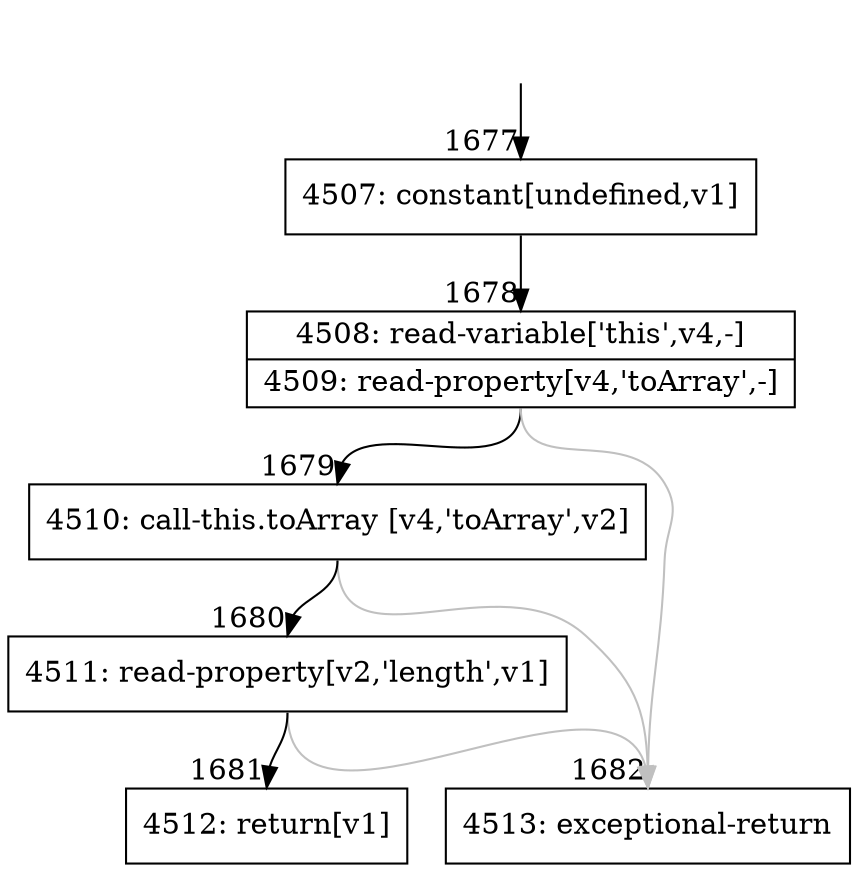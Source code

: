digraph {
rankdir="TD"
BB_entry150[shape=none,label=""];
BB_entry150 -> BB1677 [tailport=s, headport=n, headlabel="    1677"]
BB1677 [shape=record label="{4507: constant[undefined,v1]}" ] 
BB1677 -> BB1678 [tailport=s, headport=n, headlabel="      1678"]
BB1678 [shape=record label="{4508: read-variable['this',v4,-]|4509: read-property[v4,'toArray',-]}" ] 
BB1678 -> BB1679 [tailport=s, headport=n, headlabel="      1679"]
BB1678 -> BB1682 [tailport=s, headport=n, color=gray, headlabel="      1682"]
BB1679 [shape=record label="{4510: call-this.toArray [v4,'toArray',v2]}" ] 
BB1679 -> BB1680 [tailport=s, headport=n, headlabel="      1680"]
BB1679 -> BB1682 [tailport=s, headport=n, color=gray]
BB1680 [shape=record label="{4511: read-property[v2,'length',v1]}" ] 
BB1680 -> BB1681 [tailport=s, headport=n, headlabel="      1681"]
BB1680 -> BB1682 [tailport=s, headport=n, color=gray]
BB1681 [shape=record label="{4512: return[v1]}" ] 
BB1682 [shape=record label="{4513: exceptional-return}" ] 
//#$~ 1050
}
